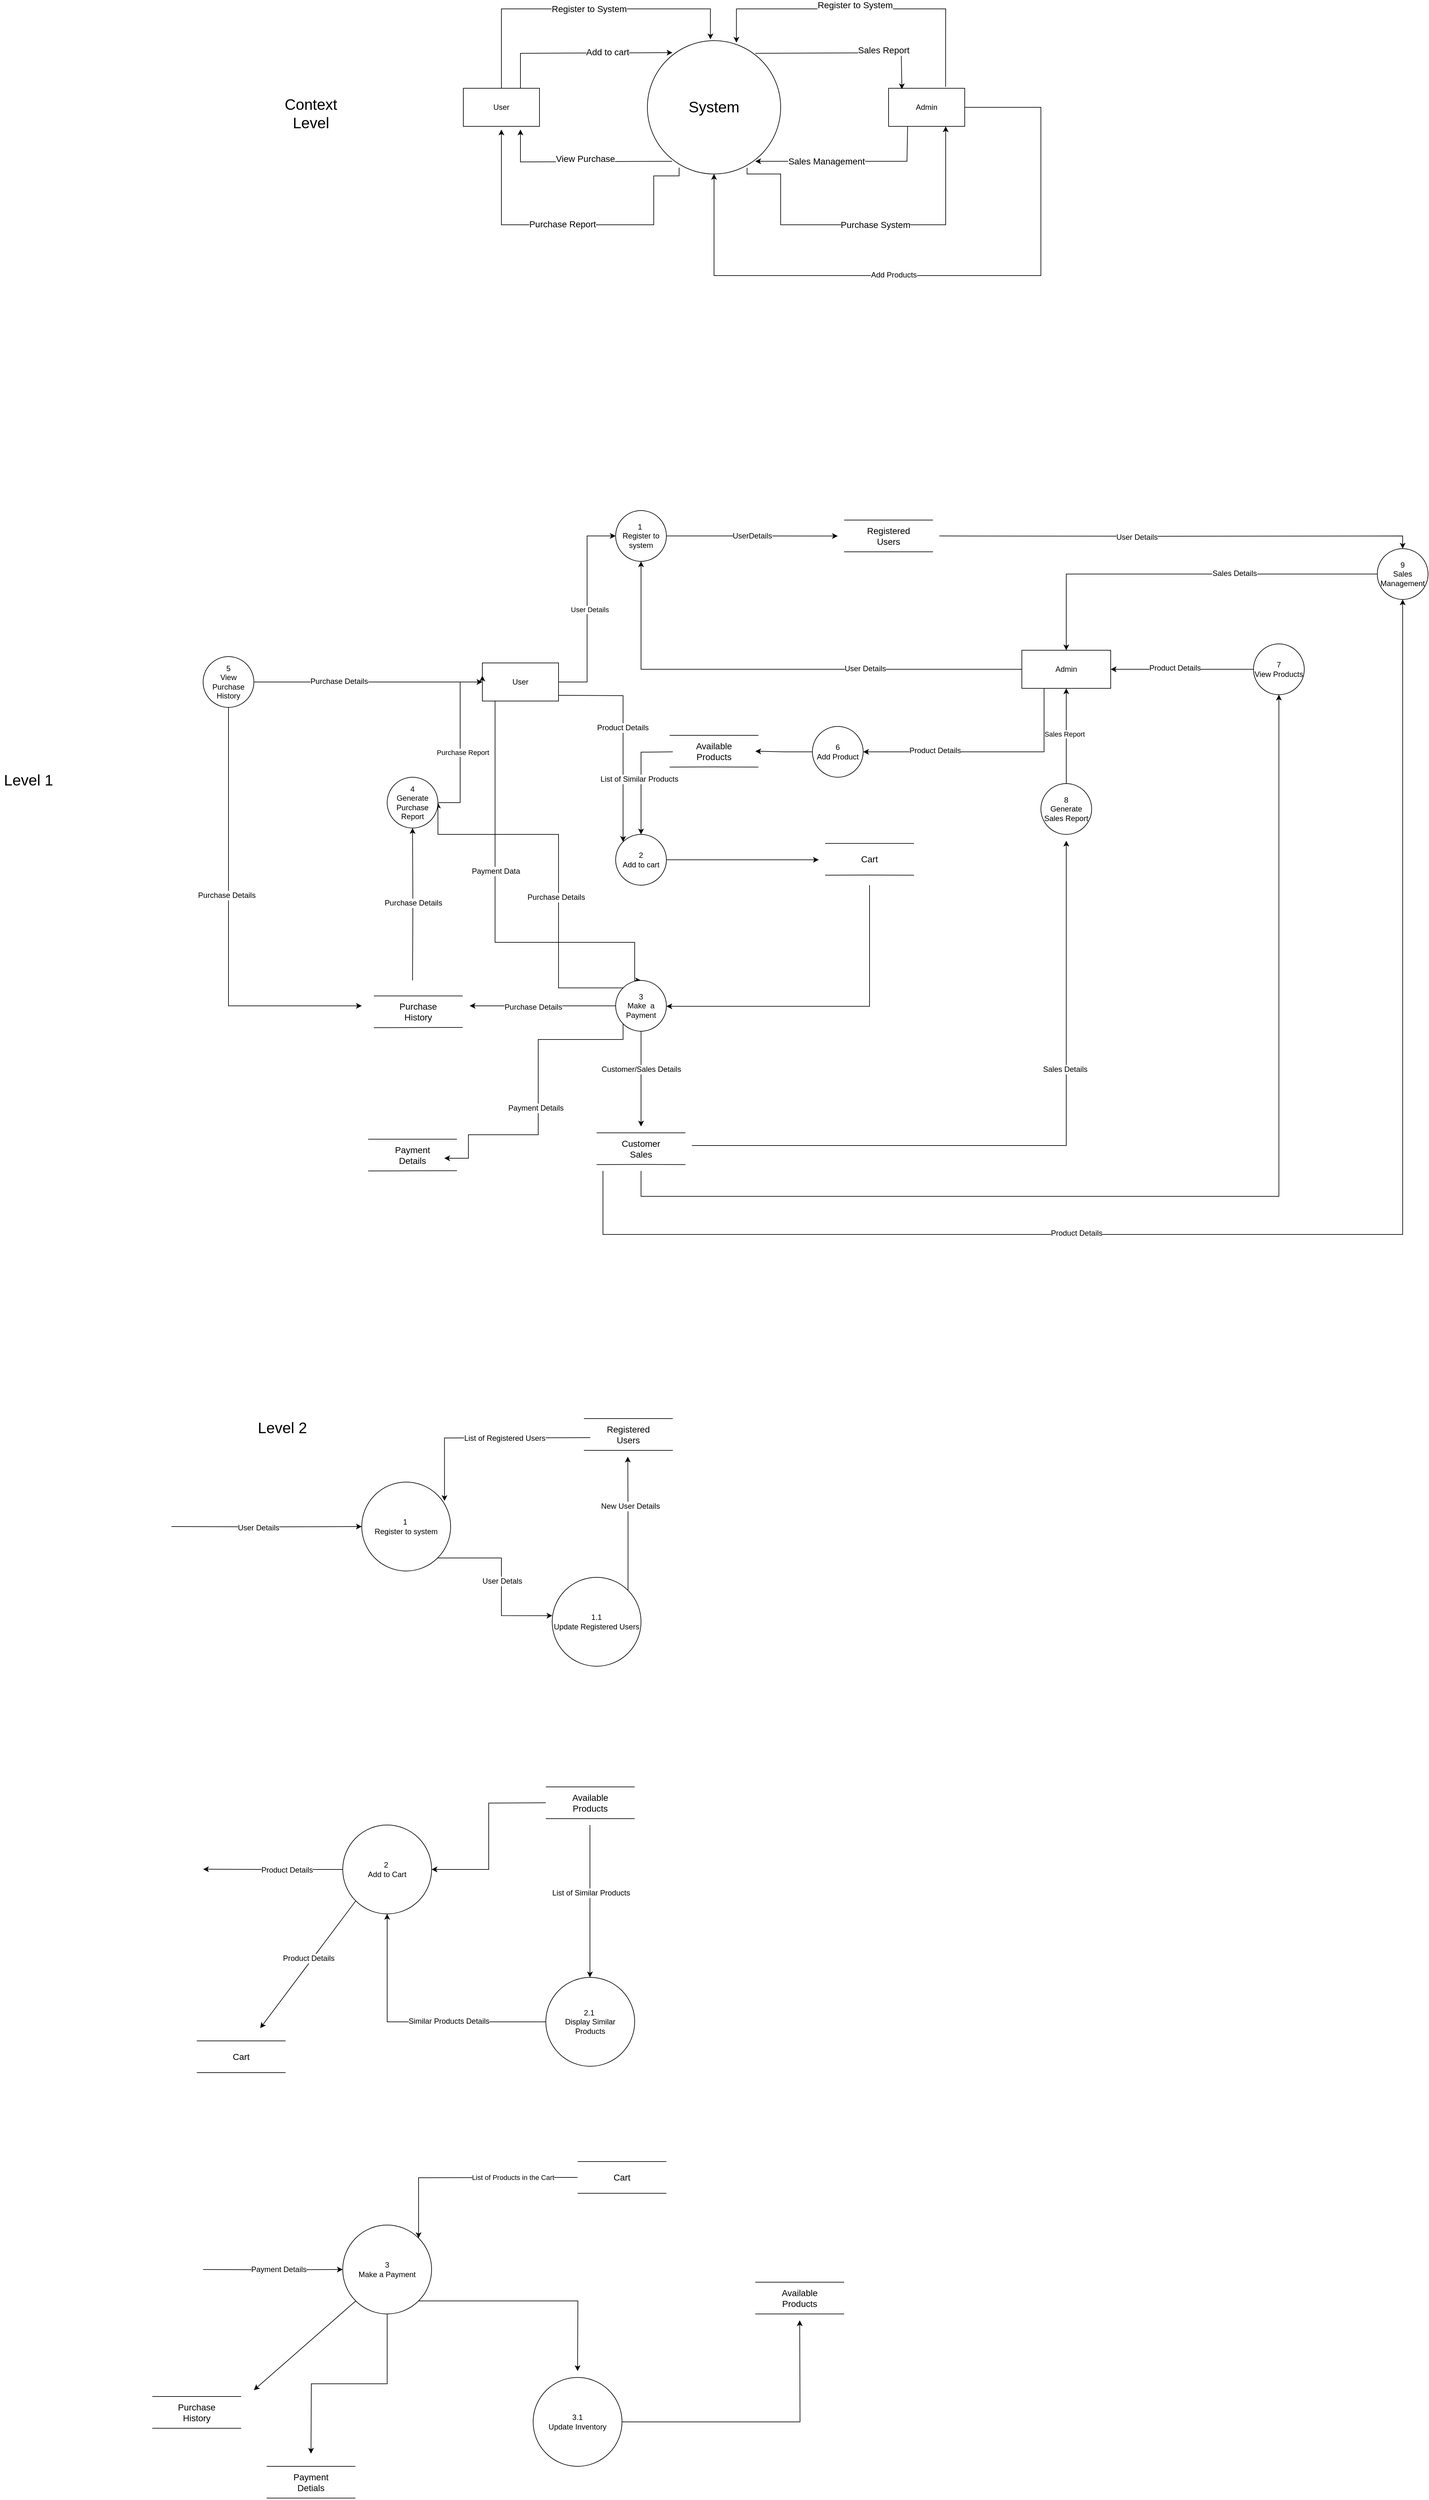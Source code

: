 <mxfile version="25.0.2">
  <diagram name="Page-1" id="Akb31RxIknfgXVOe-8zW">
    <mxGraphModel dx="2294" dy="1109" grid="1" gridSize="10" guides="1" tooltips="1" connect="1" arrows="1" fold="1" page="1" pageScale="1" pageWidth="850" pageHeight="1100" math="0" shadow="0">
      <root>
        <mxCell id="0" />
        <mxCell id="1" parent="0" />
        <mxCell id="qEVDCZwedE65Op3rCh5g-1" value="&lt;font style=&quot;font-size: 24px;&quot;&gt;System&lt;/font&gt;" style="ellipse;whiteSpace=wrap;html=1;aspect=fixed;" parent="1" vertex="1">
          <mxGeometry x="320" y="180" width="210" height="210" as="geometry" />
        </mxCell>
        <mxCell id="qEVDCZwedE65Op3rCh5g-11" style="edgeStyle=orthogonalEdgeStyle;rounded=0;orthogonalLoop=1;jettySize=auto;html=1;entryX=0.473;entryY=-0.01;entryDx=0;entryDy=0;entryPerimeter=0;" parent="1" source="qEVDCZwedE65Op3rCh5g-2" target="qEVDCZwedE65Op3rCh5g-1" edge="1">
          <mxGeometry relative="1" as="geometry">
            <mxPoint x="90" y="10" as="targetPoint" />
            <Array as="points">
              <mxPoint x="90" y="130" />
              <mxPoint x="419" y="130" />
            </Array>
          </mxGeometry>
        </mxCell>
        <mxCell id="qEVDCZwedE65Op3rCh5g-12" value="&lt;font style=&quot;font-size: 14px;&quot;&gt;Register to System&lt;/font&gt;" style="edgeLabel;html=1;align=center;verticalAlign=middle;resizable=0;points=[];" parent="qEVDCZwedE65Op3rCh5g-11" vertex="1" connectable="0">
          <mxGeometry x="0.05" y="-3" relative="1" as="geometry">
            <mxPoint x="-1" y="-3" as="offset" />
          </mxGeometry>
        </mxCell>
        <mxCell id="qEVDCZwedE65Op3rCh5g-2" value="User" style="rounded=0;whiteSpace=wrap;html=1;" parent="1" vertex="1">
          <mxGeometry x="30" y="255" width="120" height="60" as="geometry" />
        </mxCell>
        <mxCell id="JwmPt-cIcV7KMzRIeTKf-91" style="edgeStyle=orthogonalEdgeStyle;rounded=0;orthogonalLoop=1;jettySize=auto;html=1;entryX=0.5;entryY=1;entryDx=0;entryDy=0;" parent="1" source="qEVDCZwedE65Op3rCh5g-3" target="qEVDCZwedE65Op3rCh5g-1" edge="1">
          <mxGeometry relative="1" as="geometry">
            <Array as="points">
              <mxPoint x="940" y="285" />
              <mxPoint x="940" y="550" />
              <mxPoint x="425" y="550" />
            </Array>
          </mxGeometry>
        </mxCell>
        <mxCell id="JwmPt-cIcV7KMzRIeTKf-92" value="&lt;font style=&quot;font-size: 12px;&quot;&gt;Add Products&lt;/font&gt;" style="edgeLabel;html=1;align=center;verticalAlign=middle;resizable=0;points=[];" parent="JwmPt-cIcV7KMzRIeTKf-91" vertex="1" connectable="0">
          <mxGeometry x="0.164" y="1" relative="1" as="geometry">
            <mxPoint y="-2" as="offset" />
          </mxGeometry>
        </mxCell>
        <mxCell id="qEVDCZwedE65Op3rCh5g-3" value="Admin" style="rounded=0;whiteSpace=wrap;html=1;" parent="1" vertex="1">
          <mxGeometry x="700" y="255" width="120" height="60" as="geometry" />
        </mxCell>
        <mxCell id="qEVDCZwedE65Op3rCh5g-14" value="" style="endArrow=classic;html=1;rounded=0;exitX=0.75;exitY=0;exitDx=0;exitDy=0;entryX=0.188;entryY=0.09;entryDx=0;entryDy=0;entryPerimeter=0;" parent="1" source="qEVDCZwedE65Op3rCh5g-2" target="qEVDCZwedE65Op3rCh5g-1" edge="1">
          <mxGeometry width="50" height="50" relative="1" as="geometry">
            <mxPoint x="140" y="220" as="sourcePoint" />
            <mxPoint x="280" y="220" as="targetPoint" />
            <Array as="points">
              <mxPoint x="120" y="200" />
            </Array>
          </mxGeometry>
        </mxCell>
        <mxCell id="qEVDCZwedE65Op3rCh5g-19" value="&lt;font style=&quot;font-size: 14px;&quot;&gt;Add to cart&lt;/font&gt;" style="edgeLabel;html=1;align=center;verticalAlign=middle;resizable=0;points=[];" parent="qEVDCZwedE65Op3rCh5g-14" vertex="1" connectable="0">
          <mxGeometry x="0.304" y="2" relative="1" as="geometry">
            <mxPoint as="offset" />
          </mxGeometry>
        </mxCell>
        <mxCell id="qEVDCZwedE65Op3rCh5g-15" style="edgeStyle=orthogonalEdgeStyle;rounded=0;orthogonalLoop=1;jettySize=auto;html=1;entryX=0.379;entryY=1.013;entryDx=0;entryDy=0;entryPerimeter=0;" parent="1" edge="1">
          <mxGeometry relative="1" as="geometry">
            <mxPoint x="90" y="320" as="targetPoint" />
            <mxPoint x="370" y="380" as="sourcePoint" />
            <Array as="points">
              <mxPoint x="330" y="393" />
              <mxPoint x="330" y="470" />
              <mxPoint x="90" y="470" />
            </Array>
          </mxGeometry>
        </mxCell>
        <mxCell id="qEVDCZwedE65Op3rCh5g-16" value="&lt;font style=&quot;font-size: 14px;&quot;&gt;Purchase Report&lt;/font&gt;&lt;div&gt;&lt;font style=&quot;font-size: 14px;&quot;&gt;&lt;br&gt;&lt;/font&gt;&lt;/div&gt;" style="edgeLabel;html=1;align=center;verticalAlign=middle;resizable=0;points=[];" parent="qEVDCZwedE65Op3rCh5g-15" vertex="1" connectable="0">
          <mxGeometry x="0.05" y="-3" relative="1" as="geometry">
            <mxPoint x="-1" y="10" as="offset" />
          </mxGeometry>
        </mxCell>
        <mxCell id="qEVDCZwedE65Op3rCh5g-17" value="" style="endArrow=classic;html=1;rounded=0;entryX=0.188;entryY=0.09;entryDx=0;entryDy=0;entryPerimeter=0;" parent="1" edge="1">
          <mxGeometry width="50" height="50" relative="1" as="geometry">
            <mxPoint x="359" y="370" as="sourcePoint" />
            <mxPoint x="120" y="320" as="targetPoint" />
            <Array as="points">
              <mxPoint x="120" y="371" />
            </Array>
          </mxGeometry>
        </mxCell>
        <mxCell id="qEVDCZwedE65Op3rCh5g-18" value="&lt;font style=&quot;font-size: 14px;&quot;&gt;View Purchase&lt;/font&gt;" style="edgeLabel;html=1;align=center;verticalAlign=middle;resizable=0;points=[];" parent="qEVDCZwedE65Op3rCh5g-17" vertex="1" connectable="0">
          <mxGeometry x="0.315" y="-4" relative="1" as="geometry">
            <mxPoint x="53" y="-1" as="offset" />
          </mxGeometry>
        </mxCell>
        <mxCell id="qEVDCZwedE65Op3rCh5g-20" style="edgeStyle=orthogonalEdgeStyle;rounded=0;orthogonalLoop=1;jettySize=auto;html=1;entryX=0.668;entryY=0.015;entryDx=0;entryDy=0;entryPerimeter=0;exitX=0.749;exitY=-0.037;exitDx=0;exitDy=0;exitPerimeter=0;" parent="1" source="qEVDCZwedE65Op3rCh5g-3" target="qEVDCZwedE65Op3rCh5g-1" edge="1">
          <mxGeometry relative="1" as="geometry">
            <mxPoint x="460" y="160" as="targetPoint" />
            <mxPoint x="789" y="178" as="sourcePoint" />
            <Array as="points">
              <mxPoint x="790" y="178" />
              <mxPoint x="790" y="130" />
              <mxPoint x="460" y="130" />
            </Array>
          </mxGeometry>
        </mxCell>
        <mxCell id="qEVDCZwedE65Op3rCh5g-21" value="&lt;font style=&quot;font-size: 14px;&quot;&gt;Register to System&lt;/font&gt;" style="edgeLabel;html=1;align=center;verticalAlign=middle;resizable=0;points=[];" parent="qEVDCZwedE65Op3rCh5g-20" vertex="1" connectable="0">
          <mxGeometry x="0.05" y="-3" relative="1" as="geometry">
            <mxPoint x="-1" y="-3" as="offset" />
          </mxGeometry>
        </mxCell>
        <mxCell id="qEVDCZwedE65Op3rCh5g-22" value="" style="endArrow=classic;html=1;rounded=0;exitX=0.175;exitY=0.026;exitDx=0;exitDy=0;exitPerimeter=0;entryX=0.175;entryY=0.026;entryDx=0;entryDy=0;entryPerimeter=0;" parent="1" target="qEVDCZwedE65Op3rCh5g-3" edge="1">
          <mxGeometry width="50" height="50" relative="1" as="geometry">
            <mxPoint x="490" y="200" as="sourcePoint" />
            <mxPoint x="720" y="248" as="targetPoint" />
            <Array as="points">
              <mxPoint x="490" y="200" />
              <mxPoint x="720" y="199" />
            </Array>
          </mxGeometry>
        </mxCell>
        <mxCell id="qEVDCZwedE65Op3rCh5g-23" value="&lt;font style=&quot;font-size: 14px;&quot;&gt;Sales Report&lt;/font&gt;" style="edgeLabel;html=1;align=center;verticalAlign=middle;resizable=0;points=[];" parent="qEVDCZwedE65Op3rCh5g-22" vertex="1" connectable="0">
          <mxGeometry x="0.304" y="2" relative="1" as="geometry">
            <mxPoint x="14" y="-2" as="offset" />
          </mxGeometry>
        </mxCell>
        <mxCell id="qEVDCZwedE65Op3rCh5g-24" style="edgeStyle=orthogonalEdgeStyle;rounded=0;orthogonalLoop=1;jettySize=auto;html=1;entryX=0.75;entryY=1;entryDx=0;entryDy=0;exitX=0.748;exitY=0.953;exitDx=0;exitDy=0;exitPerimeter=0;" parent="1" source="qEVDCZwedE65Op3rCh5g-1" target="qEVDCZwedE65Op3rCh5g-3" edge="1">
          <mxGeometry relative="1" as="geometry">
            <mxPoint x="789.59" y="392.73" as="targetPoint" />
            <mxPoint x="460" y="400" as="sourcePoint" />
            <Array as="points">
              <mxPoint x="477" y="390" />
              <mxPoint x="530" y="390" />
              <mxPoint x="530" y="470" />
              <mxPoint x="790" y="470" />
            </Array>
          </mxGeometry>
        </mxCell>
        <mxCell id="qEVDCZwedE65Op3rCh5g-25" value="&lt;font style=&quot;font-size: 14px;&quot;&gt;Purchase System&lt;/font&gt;" style="edgeLabel;html=1;align=center;verticalAlign=middle;resizable=0;points=[];" parent="qEVDCZwedE65Op3rCh5g-24" vertex="1" connectable="0">
          <mxGeometry x="0.05" y="-3" relative="1" as="geometry">
            <mxPoint x="-1" y="-3" as="offset" />
          </mxGeometry>
        </mxCell>
        <mxCell id="qEVDCZwedE65Op3rCh5g-26" value="" style="endArrow=classic;html=1;rounded=0;entryX=0.188;entryY=0.09;entryDx=0;entryDy=0;entryPerimeter=0;exitX=0.25;exitY=1;exitDx=0;exitDy=0;" parent="1" source="qEVDCZwedE65Op3rCh5g-3" edge="1">
          <mxGeometry width="50" height="50" relative="1" as="geometry">
            <mxPoint x="729" y="370" as="sourcePoint" />
            <mxPoint x="490" y="370" as="targetPoint" />
            <Array as="points">
              <mxPoint x="729" y="370" />
            </Array>
          </mxGeometry>
        </mxCell>
        <mxCell id="qEVDCZwedE65Op3rCh5g-27" value="&lt;font style=&quot;font-size: 14px;&quot;&gt;Sales Management&lt;/font&gt;" style="edgeLabel;html=1;align=center;verticalAlign=middle;resizable=0;points=[];" parent="qEVDCZwedE65Op3rCh5g-26" vertex="1" connectable="0">
          <mxGeometry x="0.315" y="-4" relative="1" as="geometry">
            <mxPoint x="11" y="4" as="offset" />
          </mxGeometry>
        </mxCell>
        <mxCell id="JwmPt-cIcV7KMzRIeTKf-22" style="edgeStyle=orthogonalEdgeStyle;rounded=0;orthogonalLoop=1;jettySize=auto;html=1;entryX=0;entryY=0.5;entryDx=0;entryDy=0;" parent="1" source="JwmPt-cIcV7KMzRIeTKf-20" target="JwmPt-cIcV7KMzRIeTKf-21" edge="1">
          <mxGeometry relative="1" as="geometry" />
        </mxCell>
        <mxCell id="JwmPt-cIcV7KMzRIeTKf-23" value="User Details" style="edgeLabel;html=1;align=center;verticalAlign=middle;resizable=0;points=[];" parent="JwmPt-cIcV7KMzRIeTKf-22" vertex="1" connectable="0">
          <mxGeometry x="-0.004" y="-4" relative="1" as="geometry">
            <mxPoint as="offset" />
          </mxGeometry>
        </mxCell>
        <mxCell id="JwmPt-cIcV7KMzRIeTKf-33" style="edgeStyle=orthogonalEdgeStyle;rounded=0;orthogonalLoop=1;jettySize=auto;html=1;entryX=0;entryY=0;entryDx=0;entryDy=0;" parent="1" target="JwmPt-cIcV7KMzRIeTKf-32" edge="1">
          <mxGeometry relative="1" as="geometry">
            <mxPoint x="180" y="1211" as="sourcePoint" />
            <mxPoint x="270.0" y="1491" as="targetPoint" />
          </mxGeometry>
        </mxCell>
        <mxCell id="JwmPt-cIcV7KMzRIeTKf-34" value="&lt;font style=&quot;font-size: 12px;&quot;&gt;Product Details&lt;/font&gt;" style="edgeLabel;html=1;align=center;verticalAlign=middle;resizable=0;points=[];" parent="JwmPt-cIcV7KMzRIeTKf-33" vertex="1" connectable="0">
          <mxGeometry x="0.209" y="-1" relative="1" as="geometry">
            <mxPoint y="-49" as="offset" />
          </mxGeometry>
        </mxCell>
        <mxCell id="JwmPt-cIcV7KMzRIeTKf-59" style="edgeStyle=orthogonalEdgeStyle;rounded=0;orthogonalLoop=1;jettySize=auto;html=1;entryX=0.5;entryY=0;entryDx=0;entryDy=0;" parent="1" source="JwmPt-cIcV7KMzRIeTKf-20" target="JwmPt-cIcV7KMzRIeTKf-39" edge="1">
          <mxGeometry relative="1" as="geometry">
            <mxPoint x="300" y="1590" as="targetPoint" />
            <Array as="points">
              <mxPoint x="80" y="1600" />
              <mxPoint x="300" y="1600" />
              <mxPoint x="300" y="1660" />
            </Array>
          </mxGeometry>
        </mxCell>
        <mxCell id="JwmPt-cIcV7KMzRIeTKf-60" value="&lt;font style=&quot;font-size: 12px;&quot;&gt;Payment Data&lt;/font&gt;" style="edgeLabel;html=1;align=center;verticalAlign=middle;resizable=0;points=[];" parent="JwmPt-cIcV7KMzRIeTKf-59" vertex="1" connectable="0">
          <mxGeometry x="-0.202" y="1" relative="1" as="geometry">
            <mxPoint as="offset" />
          </mxGeometry>
        </mxCell>
        <mxCell id="JwmPt-cIcV7KMzRIeTKf-20" value="User" style="rounded=0;whiteSpace=wrap;html=1;" parent="1" vertex="1">
          <mxGeometry x="60" y="1160" width="120" height="60" as="geometry" />
        </mxCell>
        <mxCell id="JwmPt-cIcV7KMzRIeTKf-24" style="edgeStyle=orthogonalEdgeStyle;rounded=0;orthogonalLoop=1;jettySize=auto;html=1;exitX=1;exitY=0.5;exitDx=0;exitDy=0;" parent="1" source="JwmPt-cIcV7KMzRIeTKf-21" edge="1">
          <mxGeometry relative="1" as="geometry">
            <mxPoint x="620" y="960.143" as="targetPoint" />
          </mxGeometry>
        </mxCell>
        <mxCell id="JwmPt-cIcV7KMzRIeTKf-82" value="&lt;font style=&quot;font-size: 12px;&quot;&gt;UserDetails&lt;/font&gt;" style="edgeLabel;html=1;align=center;verticalAlign=middle;resizable=0;points=[];" parent="JwmPt-cIcV7KMzRIeTKf-24" vertex="1" connectable="0">
          <mxGeometry x="0.003" y="-1" relative="1" as="geometry">
            <mxPoint y="-2" as="offset" />
          </mxGeometry>
        </mxCell>
        <mxCell id="JwmPt-cIcV7KMzRIeTKf-21" value="1&amp;nbsp;&lt;div&gt;Register to system&lt;/div&gt;" style="ellipse;whiteSpace=wrap;html=1;aspect=fixed;" parent="1" vertex="1">
          <mxGeometry x="270" y="920" width="80" height="80" as="geometry" />
        </mxCell>
        <mxCell id="JwmPt-cIcV7KMzRIeTKf-28" value="" style="group" parent="1" vertex="1" connectable="0">
          <mxGeometry x="630" y="935" width="140" height="50" as="geometry" />
        </mxCell>
        <mxCell id="JwmPt-cIcV7KMzRIeTKf-25" value="" style="endArrow=none;html=1;rounded=0;" parent="JwmPt-cIcV7KMzRIeTKf-28" edge="1">
          <mxGeometry width="50" height="50" relative="1" as="geometry">
            <mxPoint as="sourcePoint" />
            <mxPoint x="140" as="targetPoint" />
          </mxGeometry>
        </mxCell>
        <mxCell id="JwmPt-cIcV7KMzRIeTKf-26" value="" style="endArrow=none;html=1;rounded=0;" parent="JwmPt-cIcV7KMzRIeTKf-28" edge="1">
          <mxGeometry width="50" height="50" relative="1" as="geometry">
            <mxPoint y="50" as="sourcePoint" />
            <mxPoint x="140" y="50" as="targetPoint" />
          </mxGeometry>
        </mxCell>
        <mxCell id="JwmPt-cIcV7KMzRIeTKf-27" value="&lt;font style=&quot;font-size: 14px;&quot;&gt;Registered Users&lt;/font&gt;" style="text;html=1;align=center;verticalAlign=middle;whiteSpace=wrap;rounded=0;" parent="JwmPt-cIcV7KMzRIeTKf-28" vertex="1">
          <mxGeometry x="40" y="10" width="60" height="30" as="geometry" />
        </mxCell>
        <mxCell id="JwmPt-cIcV7KMzRIeTKf-30" style="edgeStyle=orthogonalEdgeStyle;rounded=0;orthogonalLoop=1;jettySize=auto;html=1;entryX=0.5;entryY=1;entryDx=0;entryDy=0;" parent="1" source="JwmPt-cIcV7KMzRIeTKf-29" target="JwmPt-cIcV7KMzRIeTKf-21" edge="1">
          <mxGeometry relative="1" as="geometry" />
        </mxCell>
        <mxCell id="JwmPt-cIcV7KMzRIeTKf-31" value="&lt;font style=&quot;font-size: 12px;&quot;&gt;User Details&lt;/font&gt;" style="edgeLabel;html=1;align=center;verticalAlign=middle;resizable=0;points=[];" parent="JwmPt-cIcV7KMzRIeTKf-30" vertex="1" connectable="0">
          <mxGeometry x="-0.359" y="2" relative="1" as="geometry">
            <mxPoint y="-3" as="offset" />
          </mxGeometry>
        </mxCell>
        <mxCell id="JwmPt-cIcV7KMzRIeTKf-68" style="edgeStyle=orthogonalEdgeStyle;rounded=0;orthogonalLoop=1;jettySize=auto;html=1;exitX=0.5;exitY=0;exitDx=0;exitDy=0;" parent="1" source="JwmPt-cIcV7KMzRIeTKf-66" target="JwmPt-cIcV7KMzRIeTKf-29" edge="1">
          <mxGeometry relative="1" as="geometry" />
        </mxCell>
        <mxCell id="JwmPt-cIcV7KMzRIeTKf-72" value="Sales Report" style="edgeLabel;html=1;align=center;verticalAlign=middle;resizable=0;points=[];" parent="JwmPt-cIcV7KMzRIeTKf-68" vertex="1" connectable="0">
          <mxGeometry x="-0.01" y="4" relative="1" as="geometry">
            <mxPoint x="1" y="-4" as="offset" />
          </mxGeometry>
        </mxCell>
        <mxCell id="JwmPt-cIcV7KMzRIeTKf-94" style="edgeStyle=orthogonalEdgeStyle;rounded=0;orthogonalLoop=1;jettySize=auto;html=1;exitX=0.25;exitY=1;exitDx=0;exitDy=0;entryX=1;entryY=0.5;entryDx=0;entryDy=0;" parent="1" source="JwmPt-cIcV7KMzRIeTKf-29" target="JwmPt-cIcV7KMzRIeTKf-93" edge="1">
          <mxGeometry relative="1" as="geometry" />
        </mxCell>
        <mxCell id="JwmPt-cIcV7KMzRIeTKf-95" value="&lt;font style=&quot;font-size: 12px;&quot;&gt;Product Details&lt;/font&gt;" style="edgeLabel;html=1;align=center;verticalAlign=middle;resizable=0;points=[];" parent="JwmPt-cIcV7KMzRIeTKf-94" vertex="1" connectable="0">
          <mxGeometry x="0.421" y="-2" relative="1" as="geometry">
            <mxPoint x="1" as="offset" />
          </mxGeometry>
        </mxCell>
        <mxCell id="JwmPt-cIcV7KMzRIeTKf-29" value="Admin" style="rounded=0;whiteSpace=wrap;html=1;" parent="1" vertex="1">
          <mxGeometry x="910" y="1140" width="140" height="60" as="geometry" />
        </mxCell>
        <mxCell id="JwmPt-cIcV7KMzRIeTKf-38" style="edgeStyle=orthogonalEdgeStyle;rounded=0;orthogonalLoop=1;jettySize=auto;html=1;" parent="1" source="JwmPt-cIcV7KMzRIeTKf-32" edge="1">
          <mxGeometry relative="1" as="geometry">
            <mxPoint x="590.0" y="1470" as="targetPoint" />
          </mxGeometry>
        </mxCell>
        <mxCell id="JwmPt-cIcV7KMzRIeTKf-32" value="2&lt;br&gt;&lt;div&gt;Add to cart&lt;/div&gt;" style="ellipse;whiteSpace=wrap;html=1;aspect=fixed;" parent="1" vertex="1">
          <mxGeometry x="270" y="1430" width="80" height="80" as="geometry" />
        </mxCell>
        <mxCell id="JwmPt-cIcV7KMzRIeTKf-35" value="" style="endArrow=none;html=1;rounded=0;" parent="1" edge="1">
          <mxGeometry width="50" height="50" relative="1" as="geometry">
            <mxPoint x="600" y="1444.23" as="sourcePoint" />
            <mxPoint x="740" y="1444.23" as="targetPoint" />
          </mxGeometry>
        </mxCell>
        <mxCell id="JwmPt-cIcV7KMzRIeTKf-36" value="" style="endArrow=none;html=1;rounded=0;" parent="1" edge="1">
          <mxGeometry width="50" height="50" relative="1" as="geometry">
            <mxPoint x="600" y="1494.23" as="sourcePoint" />
            <mxPoint x="740" y="1494.23" as="targetPoint" />
            <Array as="points">
              <mxPoint x="670" y="1494" />
            </Array>
          </mxGeometry>
        </mxCell>
        <mxCell id="JwmPt-cIcV7KMzRIeTKf-37" value="&lt;font style=&quot;font-size: 14px;&quot;&gt;Cart&lt;/font&gt;" style="text;html=1;align=center;verticalAlign=middle;whiteSpace=wrap;rounded=0;" parent="1" vertex="1">
          <mxGeometry x="640" y="1454.23" width="60" height="30" as="geometry" />
        </mxCell>
        <mxCell id="JwmPt-cIcV7KMzRIeTKf-40" style="edgeStyle=orthogonalEdgeStyle;rounded=0;orthogonalLoop=1;jettySize=auto;html=1;entryX=1.025;entryY=0.384;entryDx=0;entryDy=0;entryPerimeter=0;" parent="1" edge="1">
          <mxGeometry relative="1" as="geometry">
            <mxPoint x="350" y="1700.72" as="targetPoint" />
            <mxPoint x="670" y="1510" as="sourcePoint" />
            <Array as="points">
              <mxPoint x="670" y="1701" />
            </Array>
          </mxGeometry>
        </mxCell>
        <mxCell id="JwmPt-cIcV7KMzRIeTKf-53" style="edgeStyle=orthogonalEdgeStyle;rounded=0;orthogonalLoop=1;jettySize=auto;html=1;" parent="1" source="JwmPt-cIcV7KMzRIeTKf-39" edge="1">
          <mxGeometry relative="1" as="geometry">
            <mxPoint x="40" y="1700" as="targetPoint" />
          </mxGeometry>
        </mxCell>
        <mxCell id="hVze2T5vo5RTJaVRguCJ-6" value="&lt;font style=&quot;font-size: 12px;&quot;&gt;Purchase Details&lt;/font&gt;" style="edgeLabel;html=1;align=center;verticalAlign=middle;resizable=0;points=[];" parent="JwmPt-cIcV7KMzRIeTKf-53" vertex="1" connectable="0">
          <mxGeometry x="0.131" y="1" relative="1" as="geometry">
            <mxPoint as="offset" />
          </mxGeometry>
        </mxCell>
        <mxCell id="JwmPt-cIcV7KMzRIeTKf-65" style="edgeStyle=orthogonalEdgeStyle;rounded=0;orthogonalLoop=1;jettySize=auto;html=1;" parent="1" source="JwmPt-cIcV7KMzRIeTKf-39" edge="1">
          <mxGeometry relative="1" as="geometry">
            <mxPoint x="310" y="1890" as="targetPoint" />
          </mxGeometry>
        </mxCell>
        <mxCell id="JwmPt-cIcV7KMzRIeTKf-67" value="&lt;font style=&quot;font-size: 12px;&quot;&gt;Customer/Sales Details&lt;/font&gt;" style="edgeLabel;html=1;align=center;verticalAlign=middle;resizable=0;points=[];" parent="JwmPt-cIcV7KMzRIeTKf-65" vertex="1" connectable="0">
          <mxGeometry x="-0.206" relative="1" as="geometry">
            <mxPoint as="offset" />
          </mxGeometry>
        </mxCell>
        <mxCell id="hVze2T5vo5RTJaVRguCJ-18" style="edgeStyle=orthogonalEdgeStyle;rounded=0;orthogonalLoop=1;jettySize=auto;html=1;exitX=0;exitY=1;exitDx=0;exitDy=0;" parent="1" source="JwmPt-cIcV7KMzRIeTKf-39" edge="1">
          <mxGeometry relative="1" as="geometry">
            <mxPoint x="339.996" y="1753.284" as="sourcePoint" />
            <mxPoint y="1940" as="targetPoint" />
            <Array as="points">
              <mxPoint x="282" y="1753" />
              <mxPoint x="148" y="1753" />
              <mxPoint x="148" y="1903" />
              <mxPoint x="38" y="1903" />
            </Array>
          </mxGeometry>
        </mxCell>
        <mxCell id="hVze2T5vo5RTJaVRguCJ-19" value="&lt;font style=&quot;font-size: 12px;&quot;&gt;Payment Details&lt;/font&gt;" style="edgeLabel;html=1;align=center;verticalAlign=middle;resizable=0;points=[];" parent="hVze2T5vo5RTJaVRguCJ-18" vertex="1" connectable="0">
          <mxGeometry x="0.075" y="-4" relative="1" as="geometry">
            <mxPoint y="1" as="offset" />
          </mxGeometry>
        </mxCell>
        <mxCell id="hVze2T5vo5RTJaVRguCJ-20" style="edgeStyle=orthogonalEdgeStyle;rounded=0;orthogonalLoop=1;jettySize=auto;html=1;exitX=0;exitY=0;exitDx=0;exitDy=0;entryX=1;entryY=0.5;entryDx=0;entryDy=0;" parent="1" source="JwmPt-cIcV7KMzRIeTKf-39" target="JwmPt-cIcV7KMzRIeTKf-54" edge="1">
          <mxGeometry relative="1" as="geometry">
            <Array as="points">
              <mxPoint x="180" y="1672" />
              <mxPoint x="180" y="1430" />
              <mxPoint x="-10" y="1430" />
            </Array>
          </mxGeometry>
        </mxCell>
        <mxCell id="hVze2T5vo5RTJaVRguCJ-21" value="&lt;font style=&quot;font-size: 12px;&quot;&gt;Purchase Details&lt;/font&gt;" style="edgeLabel;html=1;align=center;verticalAlign=middle;resizable=0;points=[];" parent="hVze2T5vo5RTJaVRguCJ-20" vertex="1" connectable="0">
          <mxGeometry x="-0.161" y="4" relative="1" as="geometry">
            <mxPoint as="offset" />
          </mxGeometry>
        </mxCell>
        <mxCell id="JwmPt-cIcV7KMzRIeTKf-39" value="3&lt;div&gt;Make&amp;nbsp; a Payment&lt;/div&gt;" style="ellipse;whiteSpace=wrap;html=1;aspect=fixed;" parent="1" vertex="1">
          <mxGeometry x="270" y="1660" width="80" height="80" as="geometry" />
        </mxCell>
        <mxCell id="JwmPt-cIcV7KMzRIeTKf-55" style="edgeStyle=orthogonalEdgeStyle;rounded=0;orthogonalLoop=1;jettySize=auto;html=1;entryX=0.5;entryY=1;entryDx=0;entryDy=0;" parent="1" target="JwmPt-cIcV7KMzRIeTKf-54" edge="1">
          <mxGeometry relative="1" as="geometry">
            <mxPoint x="-50" y="1660" as="sourcePoint" />
          </mxGeometry>
        </mxCell>
        <mxCell id="JwmPt-cIcV7KMzRIeTKf-56" value="&lt;font style=&quot;font-size: 12px;&quot;&gt;Purchase Details&lt;/font&gt;" style="edgeLabel;html=1;align=center;verticalAlign=middle;resizable=0;points=[];" parent="JwmPt-cIcV7KMzRIeTKf-55" vertex="1" connectable="0">
          <mxGeometry x="0.013" y="-1" relative="1" as="geometry">
            <mxPoint y="-1" as="offset" />
          </mxGeometry>
        </mxCell>
        <mxCell id="JwmPt-cIcV7KMzRIeTKf-57" style="edgeStyle=orthogonalEdgeStyle;rounded=0;orthogonalLoop=1;jettySize=auto;html=1;entryX=0;entryY=0.5;entryDx=0;entryDy=0;" parent="1" source="JwmPt-cIcV7KMzRIeTKf-54" target="JwmPt-cIcV7KMzRIeTKf-20" edge="1">
          <mxGeometry relative="1" as="geometry" />
        </mxCell>
        <mxCell id="JwmPt-cIcV7KMzRIeTKf-58" value="Purchase Report" style="edgeLabel;html=1;align=center;verticalAlign=middle;resizable=0;points=[];" parent="JwmPt-cIcV7KMzRIeTKf-57" vertex="1" connectable="0">
          <mxGeometry x="-0.125" y="-4" relative="1" as="geometry">
            <mxPoint as="offset" />
          </mxGeometry>
        </mxCell>
        <mxCell id="JwmPt-cIcV7KMzRIeTKf-54" value="4&lt;div&gt;Generate Purchase Report&lt;/div&gt;" style="ellipse;whiteSpace=wrap;html=1;aspect=fixed;" parent="1" vertex="1">
          <mxGeometry x="-90" y="1340" width="80" height="80" as="geometry" />
        </mxCell>
        <mxCell id="JwmPt-cIcV7KMzRIeTKf-61" value="" style="endArrow=none;html=1;rounded=0;" parent="1" edge="1">
          <mxGeometry width="50" height="50" relative="1" as="geometry">
            <mxPoint x="240" y="1900" as="sourcePoint" />
            <mxPoint x="380" y="1900" as="targetPoint" />
          </mxGeometry>
        </mxCell>
        <mxCell id="JwmPt-cIcV7KMzRIeTKf-62" value="" style="endArrow=none;html=1;rounded=0;" parent="1" edge="1">
          <mxGeometry width="50" height="50" relative="1" as="geometry">
            <mxPoint x="240" y="1950" as="sourcePoint" />
            <mxPoint x="380" y="1950" as="targetPoint" />
            <Array as="points">
              <mxPoint x="310" y="1949.77" />
            </Array>
          </mxGeometry>
        </mxCell>
        <mxCell id="JwmPt-cIcV7KMzRIeTKf-86" style="edgeStyle=orthogonalEdgeStyle;rounded=0;orthogonalLoop=1;jettySize=auto;html=1;entryX=0.5;entryY=1;entryDx=0;entryDy=0;" parent="1" target="JwmPt-cIcV7KMzRIeTKf-84" edge="1">
          <mxGeometry relative="1" as="geometry">
            <mxPoint x="1201.185" y="1620" as="targetPoint" />
            <mxPoint x="250" y="1960" as="sourcePoint" />
            <Array as="points">
              <mxPoint x="250" y="1970" />
              <mxPoint x="250" y="2060" />
              <mxPoint x="1510" y="2060" />
            </Array>
          </mxGeometry>
        </mxCell>
        <mxCell id="JwmPt-cIcV7KMzRIeTKf-89" value="&lt;font style=&quot;font-size: 12px;&quot;&gt;Product Details&lt;/font&gt;" style="edgeLabel;html=1;align=center;verticalAlign=middle;resizable=0;points=[];" parent="JwmPt-cIcV7KMzRIeTKf-86" vertex="1" connectable="0">
          <mxGeometry x="-0.283" y="4" relative="1" as="geometry">
            <mxPoint y="2" as="offset" />
          </mxGeometry>
        </mxCell>
        <mxCell id="hVze2T5vo5RTJaVRguCJ-5" style="edgeStyle=orthogonalEdgeStyle;rounded=0;orthogonalLoop=1;jettySize=auto;html=1;entryX=0.5;entryY=1;entryDx=0;entryDy=0;" parent="1" target="hVze2T5vo5RTJaVRguCJ-2" edge="1">
          <mxGeometry relative="1" as="geometry">
            <mxPoint x="310" y="1960" as="sourcePoint" />
            <mxPoint x="1315" y="1230" as="targetPoint" />
            <Array as="points">
              <mxPoint x="310" y="2000" />
              <mxPoint x="1315" y="2000" />
            </Array>
          </mxGeometry>
        </mxCell>
        <mxCell id="JwmPt-cIcV7KMzRIeTKf-63" value="&lt;span style=&quot;font-size: 14px;&quot;&gt;Customer Sales&lt;/span&gt;" style="text;html=1;align=center;verticalAlign=middle;whiteSpace=wrap;rounded=0;" parent="1" vertex="1">
          <mxGeometry x="280" y="1910" width="60" height="30" as="geometry" />
        </mxCell>
        <mxCell id="JwmPt-cIcV7KMzRIeTKf-69" style="edgeStyle=orthogonalEdgeStyle;rounded=0;orthogonalLoop=1;jettySize=auto;html=1;" parent="1" edge="1">
          <mxGeometry relative="1" as="geometry">
            <mxPoint x="980" y="1440" as="targetPoint" />
            <mxPoint x="390" y="1920" as="sourcePoint" />
            <Array as="points">
              <mxPoint x="980" y="1920" />
            </Array>
          </mxGeometry>
        </mxCell>
        <mxCell id="JwmPt-cIcV7KMzRIeTKf-70" value="&lt;font style=&quot;font-size: 12px;&quot;&gt;Sales Details&lt;/font&gt;" style="edgeLabel;html=1;align=center;verticalAlign=middle;resizable=0;points=[];" parent="JwmPt-cIcV7KMzRIeTKf-69" vertex="1" connectable="0">
          <mxGeometry x="0.328" y="2" relative="1" as="geometry">
            <mxPoint as="offset" />
          </mxGeometry>
        </mxCell>
        <mxCell id="JwmPt-cIcV7KMzRIeTKf-66" value="8&lt;div&gt;Generate Sales Report&lt;/div&gt;" style="ellipse;whiteSpace=wrap;html=1;aspect=fixed;" parent="1" vertex="1">
          <mxGeometry x="940" y="1350" width="80" height="80" as="geometry" />
        </mxCell>
        <mxCell id="JwmPt-cIcV7KMzRIeTKf-74" style="edgeStyle=orthogonalEdgeStyle;rounded=0;orthogonalLoop=1;jettySize=auto;html=1;exitX=1;exitY=0.5;exitDx=0;exitDy=0;" parent="1" source="JwmPt-cIcV7KMzRIeTKf-73" edge="1">
          <mxGeometry relative="1" as="geometry">
            <mxPoint x="60" y="1180" as="targetPoint" />
            <Array as="points">
              <mxPoint x="60" y="1190" />
            </Array>
          </mxGeometry>
        </mxCell>
        <mxCell id="JwmPt-cIcV7KMzRIeTKf-78" value="&lt;font style=&quot;font-size: 12px;&quot;&gt;Purchase Details&lt;/font&gt;" style="edgeLabel;html=1;align=center;verticalAlign=middle;resizable=0;points=[];" parent="JwmPt-cIcV7KMzRIeTKf-74" vertex="1" connectable="0">
          <mxGeometry x="-0.275" y="1" relative="1" as="geometry">
            <mxPoint as="offset" />
          </mxGeometry>
        </mxCell>
        <mxCell id="JwmPt-cIcV7KMzRIeTKf-75" style="edgeStyle=orthogonalEdgeStyle;rounded=0;orthogonalLoop=1;jettySize=auto;html=1;" parent="1" source="JwmPt-cIcV7KMzRIeTKf-73" edge="1">
          <mxGeometry relative="1" as="geometry">
            <mxPoint x="-130" y="1700" as="targetPoint" />
            <Array as="points">
              <mxPoint x="-340" y="1700" />
            </Array>
          </mxGeometry>
        </mxCell>
        <mxCell id="JwmPt-cIcV7KMzRIeTKf-76" value="&lt;font style=&quot;font-size: 12px;&quot;&gt;Purchase Details&lt;/font&gt;" style="edgeLabel;html=1;align=center;verticalAlign=middle;resizable=0;points=[];" parent="JwmPt-cIcV7KMzRIeTKf-75" vertex="1" connectable="0">
          <mxGeometry x="-0.126" y="-3" relative="1" as="geometry">
            <mxPoint y="-1" as="offset" />
          </mxGeometry>
        </mxCell>
        <mxCell id="JwmPt-cIcV7KMzRIeTKf-73" value="5&lt;div&gt;View Purchase History&lt;/div&gt;" style="ellipse;whiteSpace=wrap;html=1;aspect=fixed;" parent="1" vertex="1">
          <mxGeometry x="-380" y="1150" width="80" height="80" as="geometry" />
        </mxCell>
        <mxCell id="JwmPt-cIcV7KMzRIeTKf-87" style="edgeStyle=orthogonalEdgeStyle;rounded=0;orthogonalLoop=1;jettySize=auto;html=1;entryX=0.5;entryY=0;entryDx=0;entryDy=0;" parent="1" source="JwmPt-cIcV7KMzRIeTKf-84" target="JwmPt-cIcV7KMzRIeTKf-29" edge="1">
          <mxGeometry relative="1" as="geometry" />
        </mxCell>
        <mxCell id="JwmPt-cIcV7KMzRIeTKf-88" value="&lt;font style=&quot;font-size: 12px;&quot;&gt;Sales Details&lt;/font&gt;" style="edgeLabel;html=1;align=center;verticalAlign=middle;resizable=0;points=[];" parent="JwmPt-cIcV7KMzRIeTKf-87" vertex="1" connectable="0">
          <mxGeometry x="-0.259" y="-1" relative="1" as="geometry">
            <mxPoint x="1" as="offset" />
          </mxGeometry>
        </mxCell>
        <mxCell id="JwmPt-cIcV7KMzRIeTKf-84" value="9&lt;div&gt;Sales Management&lt;/div&gt;" style="ellipse;whiteSpace=wrap;html=1;aspect=fixed;" parent="1" vertex="1">
          <mxGeometry x="1470" y="980" width="80" height="80" as="geometry" />
        </mxCell>
        <mxCell id="JwmPt-cIcV7KMzRIeTKf-85" style="edgeStyle=orthogonalEdgeStyle;rounded=0;orthogonalLoop=1;jettySize=auto;html=1;entryX=0.5;entryY=0;entryDx=0;entryDy=0;" parent="1" target="JwmPt-cIcV7KMzRIeTKf-84" edge="1">
          <mxGeometry relative="1" as="geometry">
            <mxPoint x="780" y="960" as="sourcePoint" />
          </mxGeometry>
        </mxCell>
        <mxCell id="JwmPt-cIcV7KMzRIeTKf-90" value="&lt;font style=&quot;font-size: 12px;&quot;&gt;User Details&lt;/font&gt;" style="edgeLabel;html=1;align=center;verticalAlign=middle;resizable=0;points=[];" parent="JwmPt-cIcV7KMzRIeTKf-85" vertex="1" connectable="0">
          <mxGeometry x="-0.171" y="-1" relative="1" as="geometry">
            <mxPoint as="offset" />
          </mxGeometry>
        </mxCell>
        <mxCell id="JwmPt-cIcV7KMzRIeTKf-100" style="edgeStyle=orthogonalEdgeStyle;rounded=0;orthogonalLoop=1;jettySize=auto;html=1;exitX=0;exitY=0.5;exitDx=0;exitDy=0;" parent="1" source="JwmPt-cIcV7KMzRIeTKf-93" edge="1">
          <mxGeometry relative="1" as="geometry">
            <mxPoint x="490" y="1299" as="targetPoint" />
          </mxGeometry>
        </mxCell>
        <mxCell id="JwmPt-cIcV7KMzRIeTKf-93" value="6&lt;br&gt;&lt;div&gt;Add Product&lt;/div&gt;" style="ellipse;whiteSpace=wrap;html=1;aspect=fixed;" parent="1" vertex="1">
          <mxGeometry x="580" y="1260" width="80" height="80" as="geometry" />
        </mxCell>
        <mxCell id="JwmPt-cIcV7KMzRIeTKf-97" value="" style="endArrow=none;html=1;rounded=0;" parent="1" edge="1">
          <mxGeometry width="50" height="50" relative="1" as="geometry">
            <mxPoint x="355" y="1274" as="sourcePoint" />
            <mxPoint x="495" y="1274" as="targetPoint" />
          </mxGeometry>
        </mxCell>
        <mxCell id="JwmPt-cIcV7KMzRIeTKf-98" value="" style="endArrow=none;html=1;rounded=0;" parent="1" edge="1">
          <mxGeometry width="50" height="50" relative="1" as="geometry">
            <mxPoint x="355" y="1324" as="sourcePoint" />
            <mxPoint x="495" y="1324" as="targetPoint" />
            <Array as="points">
              <mxPoint x="425" y="1323.77" />
            </Array>
          </mxGeometry>
        </mxCell>
        <mxCell id="JwmPt-cIcV7KMzRIeTKf-101" style="edgeStyle=orthogonalEdgeStyle;rounded=0;orthogonalLoop=1;jettySize=auto;html=1;entryX=0.5;entryY=0;entryDx=0;entryDy=0;" parent="1" target="JwmPt-cIcV7KMzRIeTKf-32" edge="1">
          <mxGeometry relative="1" as="geometry">
            <mxPoint x="360" y="1300" as="sourcePoint" />
          </mxGeometry>
        </mxCell>
        <mxCell id="LrRgrGLLB0jfv0ncZLOa-1" value="&lt;font style=&quot;font-size: 12px;&quot;&gt;List of Similar Products&lt;/font&gt;" style="edgeLabel;html=1;align=center;verticalAlign=middle;resizable=0;points=[];" parent="JwmPt-cIcV7KMzRIeTKf-101" vertex="1" connectable="0">
          <mxGeometry x="0.033" y="-3" relative="1" as="geometry">
            <mxPoint as="offset" />
          </mxGeometry>
        </mxCell>
        <mxCell id="JwmPt-cIcV7KMzRIeTKf-99" value="&lt;span style=&quot;font-size: 14px;&quot;&gt;Available Products&lt;/span&gt;" style="text;html=1;align=center;verticalAlign=middle;whiteSpace=wrap;rounded=0;" parent="1" vertex="1">
          <mxGeometry x="395" y="1284" width="60" height="30" as="geometry" />
        </mxCell>
        <mxCell id="hVze2T5vo5RTJaVRguCJ-3" style="edgeStyle=orthogonalEdgeStyle;rounded=0;orthogonalLoop=1;jettySize=auto;html=1;" parent="1" source="hVze2T5vo5RTJaVRguCJ-2" target="JwmPt-cIcV7KMzRIeTKf-29" edge="1">
          <mxGeometry relative="1" as="geometry" />
        </mxCell>
        <mxCell id="hVze2T5vo5RTJaVRguCJ-4" value="&lt;font style=&quot;font-size: 12px;&quot;&gt;Product Details&lt;/font&gt;" style="edgeLabel;html=1;align=center;verticalAlign=middle;resizable=0;points=[];" parent="hVze2T5vo5RTJaVRguCJ-3" vertex="1" connectable="0">
          <mxGeometry x="0.108" y="2" relative="1" as="geometry">
            <mxPoint y="-4" as="offset" />
          </mxGeometry>
        </mxCell>
        <mxCell id="hVze2T5vo5RTJaVRguCJ-2" value="7&lt;div&gt;View Products&lt;/div&gt;" style="ellipse;whiteSpace=wrap;html=1;aspect=fixed;" parent="1" vertex="1">
          <mxGeometry x="1275" y="1130" width="80" height="80" as="geometry" />
        </mxCell>
        <mxCell id="hVze2T5vo5RTJaVRguCJ-13" value="" style="group" parent="1" vertex="1" connectable="0">
          <mxGeometry x="-120" y="1910" width="140" height="50" as="geometry" />
        </mxCell>
        <mxCell id="JwmPt-cIcV7KMzRIeTKf-50" value="" style="endArrow=none;html=1;rounded=0;" parent="hVze2T5vo5RTJaVRguCJ-13" edge="1">
          <mxGeometry width="50" height="50" relative="1" as="geometry">
            <mxPoint as="sourcePoint" />
            <mxPoint x="140" as="targetPoint" />
          </mxGeometry>
        </mxCell>
        <mxCell id="JwmPt-cIcV7KMzRIeTKf-51" value="" style="endArrow=none;html=1;rounded=0;" parent="hVze2T5vo5RTJaVRguCJ-13" edge="1">
          <mxGeometry width="50" height="50" relative="1" as="geometry">
            <mxPoint y="50" as="sourcePoint" />
            <mxPoint x="140" y="49.65" as="targetPoint" />
            <Array as="points">
              <mxPoint x="70" y="49.77" />
            </Array>
          </mxGeometry>
        </mxCell>
        <mxCell id="JwmPt-cIcV7KMzRIeTKf-52" value="&lt;span style=&quot;font-size: 14px;&quot;&gt;Payment Details&lt;/span&gt;" style="text;html=1;align=center;verticalAlign=middle;whiteSpace=wrap;rounded=0;" parent="hVze2T5vo5RTJaVRguCJ-13" vertex="1">
          <mxGeometry x="40" y="10" width="60" height="30" as="geometry" />
        </mxCell>
        <mxCell id="hVze2T5vo5RTJaVRguCJ-14" value="" style="group" parent="1" vertex="1" connectable="0">
          <mxGeometry x="-111" y="1684.35" width="140" height="50" as="geometry" />
        </mxCell>
        <mxCell id="hVze2T5vo5RTJaVRguCJ-15" value="" style="endArrow=none;html=1;rounded=0;" parent="hVze2T5vo5RTJaVRguCJ-14" edge="1">
          <mxGeometry width="50" height="50" relative="1" as="geometry">
            <mxPoint as="sourcePoint" />
            <mxPoint x="140" as="targetPoint" />
          </mxGeometry>
        </mxCell>
        <mxCell id="hVze2T5vo5RTJaVRguCJ-16" value="" style="endArrow=none;html=1;rounded=0;" parent="hVze2T5vo5RTJaVRguCJ-14" edge="1">
          <mxGeometry width="50" height="50" relative="1" as="geometry">
            <mxPoint y="50" as="sourcePoint" />
            <mxPoint x="140" y="49.65" as="targetPoint" />
            <Array as="points">
              <mxPoint x="70" y="49.77" />
            </Array>
          </mxGeometry>
        </mxCell>
        <mxCell id="hVze2T5vo5RTJaVRguCJ-17" value="&lt;font style=&quot;font-size: 14px;&quot;&gt;Purchase&lt;/font&gt;&lt;div&gt;&lt;font style=&quot;font-size: 14px;&quot;&gt;History&lt;/font&gt;&lt;/div&gt;" style="text;html=1;align=center;verticalAlign=middle;whiteSpace=wrap;rounded=0;" parent="hVze2T5vo5RTJaVRguCJ-14" vertex="1">
          <mxGeometry x="40" y="10" width="60" height="30" as="geometry" />
        </mxCell>
        <mxCell id="9oUcftYxPRAw3Iae9EWT-1" value="&lt;font style=&quot;font-size: 24px;&quot;&gt;Level 2&lt;/font&gt;" style="text;html=1;align=center;verticalAlign=middle;whiteSpace=wrap;rounded=0;" vertex="1" parent="1">
          <mxGeometry x="-300" y="2350" width="90" height="30" as="geometry" />
        </mxCell>
        <mxCell id="9oUcftYxPRAw3Iae9EWT-3" style="edgeStyle=orthogonalEdgeStyle;rounded=0;orthogonalLoop=1;jettySize=auto;html=1;" edge="1" parent="1" target="9oUcftYxPRAw3Iae9EWT-2">
          <mxGeometry relative="1" as="geometry">
            <mxPoint x="-430" y="2520" as="sourcePoint" />
          </mxGeometry>
        </mxCell>
        <mxCell id="9oUcftYxPRAw3Iae9EWT-4" value="&lt;font style=&quot;font-size: 12px;&quot;&gt;User Details&lt;/font&gt;" style="edgeLabel;html=1;align=center;verticalAlign=middle;resizable=0;points=[];" vertex="1" connectable="0" parent="9oUcftYxPRAw3Iae9EWT-3">
          <mxGeometry x="-0.088" y="-4" relative="1" as="geometry">
            <mxPoint y="-3" as="offset" />
          </mxGeometry>
        </mxCell>
        <mxCell id="9oUcftYxPRAw3Iae9EWT-2" value="1&amp;nbsp;&lt;div&gt;Register to system&lt;/div&gt;" style="ellipse;whiteSpace=wrap;html=1;aspect=fixed;" vertex="1" parent="1">
          <mxGeometry x="-130" y="2450" width="140" height="140" as="geometry" />
        </mxCell>
        <mxCell id="9oUcftYxPRAw3Iae9EWT-18" style="edgeStyle=orthogonalEdgeStyle;rounded=0;orthogonalLoop=1;jettySize=auto;html=1;exitX=1;exitY=0;exitDx=0;exitDy=0;" edge="1" parent="1" source="9oUcftYxPRAw3Iae9EWT-8">
          <mxGeometry relative="1" as="geometry">
            <mxPoint x="289.111" y="2410" as="targetPoint" />
          </mxGeometry>
        </mxCell>
        <mxCell id="9oUcftYxPRAw3Iae9EWT-19" value="&lt;font style=&quot;font-size: 12px;&quot;&gt;New User Details&lt;/font&gt;" style="edgeLabel;html=1;align=center;verticalAlign=middle;resizable=0;points=[];" vertex="1" connectable="0" parent="9oUcftYxPRAw3Iae9EWT-18">
          <mxGeometry x="0.263" y="-3" relative="1" as="geometry">
            <mxPoint as="offset" />
          </mxGeometry>
        </mxCell>
        <mxCell id="9oUcftYxPRAw3Iae9EWT-8" value="1.1&lt;div&gt;Update Registered Users&lt;/div&gt;" style="ellipse;whiteSpace=wrap;html=1;aspect=fixed;" vertex="1" parent="1">
          <mxGeometry x="170" y="2600" width="140" height="140" as="geometry" />
        </mxCell>
        <mxCell id="9oUcftYxPRAw3Iae9EWT-12" value="" style="group" vertex="1" connectable="0" parent="1">
          <mxGeometry x="220" y="2350" width="140" height="50" as="geometry" />
        </mxCell>
        <mxCell id="9oUcftYxPRAw3Iae9EWT-9" value="" style="endArrow=none;html=1;rounded=0;" edge="1" parent="9oUcftYxPRAw3Iae9EWT-12">
          <mxGeometry width="50" height="50" relative="1" as="geometry">
            <mxPoint as="sourcePoint" />
            <mxPoint x="140" as="targetPoint" />
          </mxGeometry>
        </mxCell>
        <mxCell id="9oUcftYxPRAw3Iae9EWT-10" value="" style="endArrow=none;html=1;rounded=0;" edge="1" parent="9oUcftYxPRAw3Iae9EWT-12">
          <mxGeometry width="50" height="50" relative="1" as="geometry">
            <mxPoint y="50" as="sourcePoint" />
            <mxPoint x="140" y="50" as="targetPoint" />
          </mxGeometry>
        </mxCell>
        <mxCell id="9oUcftYxPRAw3Iae9EWT-11" value="&lt;font style=&quot;font-size: 14px;&quot;&gt;Registered Users&lt;/font&gt;" style="text;html=1;align=center;verticalAlign=middle;whiteSpace=wrap;rounded=0;" vertex="1" parent="9oUcftYxPRAw3Iae9EWT-12">
          <mxGeometry x="40" y="10" width="60" height="30" as="geometry" />
        </mxCell>
        <mxCell id="9oUcftYxPRAw3Iae9EWT-14" style="edgeStyle=orthogonalEdgeStyle;rounded=0;orthogonalLoop=1;jettySize=auto;html=1;entryX=0.931;entryY=0.212;entryDx=0;entryDy=0;entryPerimeter=0;" edge="1" parent="1" target="9oUcftYxPRAw3Iae9EWT-2">
          <mxGeometry relative="1" as="geometry">
            <mxPoint x="230" y="2380" as="sourcePoint" />
          </mxGeometry>
        </mxCell>
        <mxCell id="9oUcftYxPRAw3Iae9EWT-15" value="&lt;font style=&quot;font-size: 12px;&quot;&gt;List of Registered Users&lt;/font&gt;" style="edgeLabel;html=1;align=center;verticalAlign=middle;resizable=0;points=[];" vertex="1" connectable="0" parent="9oUcftYxPRAw3Iae9EWT-14">
          <mxGeometry x="-0.175" y="-2" relative="1" as="geometry">
            <mxPoint y="2" as="offset" />
          </mxGeometry>
        </mxCell>
        <mxCell id="9oUcftYxPRAw3Iae9EWT-16" style="edgeStyle=orthogonalEdgeStyle;rounded=0;orthogonalLoop=1;jettySize=auto;html=1;exitX=1;exitY=1;exitDx=0;exitDy=0;entryX=0.002;entryY=0.431;entryDx=0;entryDy=0;entryPerimeter=0;" edge="1" parent="1" source="9oUcftYxPRAw3Iae9EWT-2" target="9oUcftYxPRAw3Iae9EWT-8">
          <mxGeometry relative="1" as="geometry" />
        </mxCell>
        <mxCell id="9oUcftYxPRAw3Iae9EWT-17" value="&lt;font style=&quot;font-size: 12px;&quot;&gt;User Detals&lt;/font&gt;" style="edgeLabel;html=1;align=center;verticalAlign=middle;resizable=0;points=[];" vertex="1" connectable="0" parent="9oUcftYxPRAw3Iae9EWT-16">
          <mxGeometry x="0.01" y="1" relative="1" as="geometry">
            <mxPoint as="offset" />
          </mxGeometry>
        </mxCell>
        <mxCell id="9oUcftYxPRAw3Iae9EWT-21" style="edgeStyle=orthogonalEdgeStyle;rounded=0;orthogonalLoop=1;jettySize=auto;html=1;exitX=0;exitY=0.5;exitDx=0;exitDy=0;entryX=0;entryY=0.5;entryDx=0;entryDy=0;" edge="1" parent="1" source="9oUcftYxPRAw3Iae9EWT-20">
          <mxGeometry relative="1" as="geometry">
            <mxPoint x="-380" y="3059.667" as="targetPoint" />
          </mxGeometry>
        </mxCell>
        <mxCell id="9oUcftYxPRAw3Iae9EWT-22" value="&lt;font style=&quot;font-size: 12px;&quot;&gt;Product Details&lt;/font&gt;" style="edgeLabel;html=1;align=center;verticalAlign=middle;resizable=0;points=[];" vertex="1" connectable="0" parent="9oUcftYxPRAw3Iae9EWT-21">
          <mxGeometry x="-0.203" y="-2" relative="1" as="geometry">
            <mxPoint y="3" as="offset" />
          </mxGeometry>
        </mxCell>
        <mxCell id="9oUcftYxPRAw3Iae9EWT-33" style="rounded=0;orthogonalLoop=1;jettySize=auto;html=1;exitX=0;exitY=1;exitDx=0;exitDy=0;" edge="1" parent="1" source="9oUcftYxPRAw3Iae9EWT-20">
          <mxGeometry relative="1" as="geometry">
            <mxPoint x="-290" y="3310" as="targetPoint" />
          </mxGeometry>
        </mxCell>
        <mxCell id="9oUcftYxPRAw3Iae9EWT-41" value="&lt;font style=&quot;font-size: 12px;&quot;&gt;Product Details&lt;/font&gt;" style="edgeLabel;html=1;align=center;verticalAlign=middle;resizable=0;points=[];" vertex="1" connectable="0" parent="9oUcftYxPRAw3Iae9EWT-33">
          <mxGeometry x="-0.072" y="-5" relative="1" as="geometry">
            <mxPoint x="-1" as="offset" />
          </mxGeometry>
        </mxCell>
        <mxCell id="9oUcftYxPRAw3Iae9EWT-20" value="2&amp;nbsp;&lt;div&gt;Add to Cart&lt;/div&gt;" style="ellipse;whiteSpace=wrap;html=1;aspect=fixed;" vertex="1" parent="1">
          <mxGeometry x="-160" y="2990" width="140" height="140" as="geometry" />
        </mxCell>
        <mxCell id="9oUcftYxPRAw3Iae9EWT-23" value="" style="group" vertex="1" connectable="0" parent="1">
          <mxGeometry x="160" y="2930" width="140" height="50" as="geometry" />
        </mxCell>
        <mxCell id="9oUcftYxPRAw3Iae9EWT-36" value="" style="group" vertex="1" connectable="0" parent="9oUcftYxPRAw3Iae9EWT-23">
          <mxGeometry width="140" height="50" as="geometry" />
        </mxCell>
        <mxCell id="9oUcftYxPRAw3Iae9EWT-54" value="" style="group" vertex="1" connectable="0" parent="9oUcftYxPRAw3Iae9EWT-36">
          <mxGeometry width="140" height="50" as="geometry" />
        </mxCell>
        <mxCell id="9oUcftYxPRAw3Iae9EWT-24" value="" style="endArrow=none;html=1;rounded=0;" edge="1" parent="9oUcftYxPRAw3Iae9EWT-54">
          <mxGeometry width="50" height="50" relative="1" as="geometry">
            <mxPoint as="sourcePoint" />
            <mxPoint x="140" as="targetPoint" />
          </mxGeometry>
        </mxCell>
        <mxCell id="9oUcftYxPRAw3Iae9EWT-25" value="" style="endArrow=none;html=1;rounded=0;" edge="1" parent="9oUcftYxPRAw3Iae9EWT-54">
          <mxGeometry width="50" height="50" relative="1" as="geometry">
            <mxPoint y="50" as="sourcePoint" />
            <mxPoint x="140" y="50" as="targetPoint" />
          </mxGeometry>
        </mxCell>
        <mxCell id="9oUcftYxPRAw3Iae9EWT-26" value="&lt;font style=&quot;font-size: 14px;&quot;&gt;Available Products&lt;/font&gt;" style="text;html=1;align=center;verticalAlign=middle;whiteSpace=wrap;rounded=0;" vertex="1" parent="9oUcftYxPRAw3Iae9EWT-54">
          <mxGeometry x="40" y="10" width="60" height="30" as="geometry" />
        </mxCell>
        <mxCell id="9oUcftYxPRAw3Iae9EWT-27" style="edgeStyle=orthogonalEdgeStyle;rounded=0;orthogonalLoop=1;jettySize=auto;html=1;entryX=1;entryY=0.5;entryDx=0;entryDy=0;" edge="1" parent="1" target="9oUcftYxPRAw3Iae9EWT-20">
          <mxGeometry relative="1" as="geometry">
            <mxPoint x="160" y="2955" as="sourcePoint" />
          </mxGeometry>
        </mxCell>
        <mxCell id="9oUcftYxPRAw3Iae9EWT-31" style="edgeStyle=orthogonalEdgeStyle;rounded=0;orthogonalLoop=1;jettySize=auto;html=1;entryX=0.5;entryY=1;entryDx=0;entryDy=0;" edge="1" parent="1" source="9oUcftYxPRAw3Iae9EWT-28" target="9oUcftYxPRAw3Iae9EWT-20">
          <mxGeometry relative="1" as="geometry" />
        </mxCell>
        <mxCell id="9oUcftYxPRAw3Iae9EWT-32" value="&lt;font style=&quot;font-size: 12px;&quot;&gt;Similar Products Details&lt;/font&gt;" style="edgeLabel;html=1;align=center;verticalAlign=middle;resizable=0;points=[];" vertex="1" connectable="0" parent="9oUcftYxPRAw3Iae9EWT-31">
          <mxGeometry x="-0.268" y="-1" relative="1" as="geometry">
            <mxPoint as="offset" />
          </mxGeometry>
        </mxCell>
        <mxCell id="9oUcftYxPRAw3Iae9EWT-28" value="2.1&amp;nbsp;&lt;div&gt;Display Similar&lt;/div&gt;&lt;div&gt;Products&lt;/div&gt;" style="ellipse;whiteSpace=wrap;html=1;aspect=fixed;" vertex="1" parent="1">
          <mxGeometry x="160" y="3230" width="140" height="140" as="geometry" />
        </mxCell>
        <mxCell id="9oUcftYxPRAw3Iae9EWT-29" style="edgeStyle=orthogonalEdgeStyle;rounded=0;orthogonalLoop=1;jettySize=auto;html=1;" edge="1" parent="1">
          <mxGeometry relative="1" as="geometry">
            <mxPoint x="229.5" y="3230" as="targetPoint" />
            <mxPoint x="229.5" y="2990" as="sourcePoint" />
          </mxGeometry>
        </mxCell>
        <mxCell id="9oUcftYxPRAw3Iae9EWT-30" value="&lt;font style=&quot;font-size: 12px;&quot;&gt;List of Similar Products&lt;/font&gt;" style="edgeLabel;html=1;align=center;verticalAlign=middle;resizable=0;points=[];" vertex="1" connectable="0" parent="9oUcftYxPRAw3Iae9EWT-29">
          <mxGeometry x="-0.109" y="1" relative="1" as="geometry">
            <mxPoint as="offset" />
          </mxGeometry>
        </mxCell>
        <mxCell id="9oUcftYxPRAw3Iae9EWT-37" value="" style="group" vertex="1" connectable="0" parent="1">
          <mxGeometry x="-390" y="3330" width="140" height="50" as="geometry" />
        </mxCell>
        <mxCell id="9oUcftYxPRAw3Iae9EWT-38" value="" style="endArrow=none;html=1;rounded=0;" edge="1" parent="9oUcftYxPRAw3Iae9EWT-37">
          <mxGeometry width="50" height="50" relative="1" as="geometry">
            <mxPoint as="sourcePoint" />
            <mxPoint x="140" as="targetPoint" />
          </mxGeometry>
        </mxCell>
        <mxCell id="9oUcftYxPRAw3Iae9EWT-39" value="" style="endArrow=none;html=1;rounded=0;" edge="1" parent="9oUcftYxPRAw3Iae9EWT-37">
          <mxGeometry width="50" height="50" relative="1" as="geometry">
            <mxPoint y="50" as="sourcePoint" />
            <mxPoint x="140" y="50" as="targetPoint" />
          </mxGeometry>
        </mxCell>
        <mxCell id="9oUcftYxPRAw3Iae9EWT-40" value="&lt;font style=&quot;font-size: 14px;&quot;&gt;Cart&lt;/font&gt;" style="text;html=1;align=center;verticalAlign=middle;whiteSpace=wrap;rounded=0;" vertex="1" parent="9oUcftYxPRAw3Iae9EWT-37">
          <mxGeometry x="40" y="10" width="60" height="30" as="geometry" />
        </mxCell>
        <mxCell id="9oUcftYxPRAw3Iae9EWT-50" style="edgeStyle=orthogonalEdgeStyle;rounded=0;orthogonalLoop=1;jettySize=auto;html=1;exitX=0;exitY=0.5;exitDx=0;exitDy=0;entryX=0;entryY=0.5;entryDx=0;entryDy=0;" edge="1" parent="1" target="9oUcftYxPRAw3Iae9EWT-42">
          <mxGeometry relative="1" as="geometry">
            <mxPoint x="-380" y="3690" as="sourcePoint" />
          </mxGeometry>
        </mxCell>
        <mxCell id="9oUcftYxPRAw3Iae9EWT-51" value="&lt;font style=&quot;font-size: 12px;&quot;&gt;Payment Details&lt;/font&gt;" style="edgeLabel;html=1;align=center;verticalAlign=middle;resizable=0;points=[];" vertex="1" connectable="0" parent="9oUcftYxPRAw3Iae9EWT-50">
          <mxGeometry x="0.078" relative="1" as="geometry">
            <mxPoint as="offset" />
          </mxGeometry>
        </mxCell>
        <mxCell id="9oUcftYxPRAw3Iae9EWT-52" style="edgeStyle=orthogonalEdgeStyle;rounded=0;orthogonalLoop=1;jettySize=auto;html=1;exitX=1;exitY=1;exitDx=0;exitDy=0;" edge="1" parent="1" source="9oUcftYxPRAw3Iae9EWT-42">
          <mxGeometry relative="1" as="geometry">
            <mxPoint x="210" y="3850" as="targetPoint" />
          </mxGeometry>
        </mxCell>
        <mxCell id="9oUcftYxPRAw3Iae9EWT-60" style="edgeStyle=orthogonalEdgeStyle;rounded=0;orthogonalLoop=1;jettySize=auto;html=1;exitX=0.5;exitY=1;exitDx=0;exitDy=0;" edge="1" parent="1" source="9oUcftYxPRAw3Iae9EWT-42">
          <mxGeometry relative="1" as="geometry">
            <mxPoint x="-210.0" y="3980" as="targetPoint" />
          </mxGeometry>
        </mxCell>
        <mxCell id="9oUcftYxPRAw3Iae9EWT-66" style="rounded=0;orthogonalLoop=1;jettySize=auto;html=1;exitX=0;exitY=1;exitDx=0;exitDy=0;" edge="1" parent="1" source="9oUcftYxPRAw3Iae9EWT-42">
          <mxGeometry relative="1" as="geometry">
            <mxPoint x="-300" y="3880" as="targetPoint" />
          </mxGeometry>
        </mxCell>
        <mxCell id="9oUcftYxPRAw3Iae9EWT-42" value="3&lt;div&gt;Make a Payment&lt;/div&gt;" style="ellipse;whiteSpace=wrap;html=1;aspect=fixed;" vertex="1" parent="1">
          <mxGeometry x="-160" y="3620" width="140" height="140" as="geometry" />
        </mxCell>
        <mxCell id="9oUcftYxPRAw3Iae9EWT-43" value="" style="group" vertex="1" connectable="0" parent="1">
          <mxGeometry x="210" y="3520" width="140" height="50" as="geometry" />
        </mxCell>
        <mxCell id="9oUcftYxPRAw3Iae9EWT-44" value="" style="endArrow=none;html=1;rounded=0;" edge="1" parent="9oUcftYxPRAw3Iae9EWT-43">
          <mxGeometry width="50" height="50" relative="1" as="geometry">
            <mxPoint as="sourcePoint" />
            <mxPoint x="140" as="targetPoint" />
          </mxGeometry>
        </mxCell>
        <mxCell id="9oUcftYxPRAw3Iae9EWT-45" value="" style="endArrow=none;html=1;rounded=0;" edge="1" parent="9oUcftYxPRAw3Iae9EWT-43">
          <mxGeometry width="50" height="50" relative="1" as="geometry">
            <mxPoint y="50" as="sourcePoint" />
            <mxPoint x="140" y="50" as="targetPoint" />
          </mxGeometry>
        </mxCell>
        <mxCell id="9oUcftYxPRAw3Iae9EWT-46" value="&lt;font style=&quot;font-size: 14px;&quot;&gt;Cart&lt;/font&gt;" style="text;html=1;align=center;verticalAlign=middle;whiteSpace=wrap;rounded=0;" vertex="1" parent="9oUcftYxPRAw3Iae9EWT-43">
          <mxGeometry x="40" y="10" width="60" height="30" as="geometry" />
        </mxCell>
        <mxCell id="9oUcftYxPRAw3Iae9EWT-48" style="edgeStyle=orthogonalEdgeStyle;rounded=0;orthogonalLoop=1;jettySize=auto;html=1;entryX=1;entryY=0;entryDx=0;entryDy=0;" edge="1" parent="1" target="9oUcftYxPRAw3Iae9EWT-42">
          <mxGeometry relative="1" as="geometry">
            <mxPoint x="210" y="3545" as="sourcePoint" />
          </mxGeometry>
        </mxCell>
        <mxCell id="9oUcftYxPRAw3Iae9EWT-49" value="List of Products in the Cart" style="edgeLabel;html=1;align=center;verticalAlign=middle;resizable=0;points=[];" vertex="1" connectable="0" parent="9oUcftYxPRAw3Iae9EWT-48">
          <mxGeometry x="-0.406" y="4" relative="1" as="geometry">
            <mxPoint y="-4" as="offset" />
          </mxGeometry>
        </mxCell>
        <mxCell id="9oUcftYxPRAw3Iae9EWT-59" style="edgeStyle=orthogonalEdgeStyle;rounded=0;orthogonalLoop=1;jettySize=auto;html=1;" edge="1" parent="1" source="9oUcftYxPRAw3Iae9EWT-53">
          <mxGeometry relative="1" as="geometry">
            <mxPoint x="560" y="3770" as="targetPoint" />
          </mxGeometry>
        </mxCell>
        <mxCell id="9oUcftYxPRAw3Iae9EWT-53" value="3.1&lt;div&gt;Update Inventory&lt;/div&gt;" style="ellipse;whiteSpace=wrap;html=1;aspect=fixed;" vertex="1" parent="1">
          <mxGeometry x="140" y="3860" width="140" height="140" as="geometry" />
        </mxCell>
        <mxCell id="9oUcftYxPRAw3Iae9EWT-55" value="" style="group" vertex="1" connectable="0" parent="1">
          <mxGeometry x="490" y="3710" width="140" height="50" as="geometry" />
        </mxCell>
        <mxCell id="9oUcftYxPRAw3Iae9EWT-56" value="" style="endArrow=none;html=1;rounded=0;" edge="1" parent="9oUcftYxPRAw3Iae9EWT-55">
          <mxGeometry width="50" height="50" relative="1" as="geometry">
            <mxPoint as="sourcePoint" />
            <mxPoint x="140" as="targetPoint" />
          </mxGeometry>
        </mxCell>
        <mxCell id="9oUcftYxPRAw3Iae9EWT-57" value="" style="endArrow=none;html=1;rounded=0;" edge="1" parent="9oUcftYxPRAw3Iae9EWT-55">
          <mxGeometry width="50" height="50" relative="1" as="geometry">
            <mxPoint y="50" as="sourcePoint" />
            <mxPoint x="140" y="50" as="targetPoint" />
          </mxGeometry>
        </mxCell>
        <mxCell id="9oUcftYxPRAw3Iae9EWT-58" value="&lt;font style=&quot;font-size: 14px;&quot;&gt;Available Products&lt;/font&gt;" style="text;html=1;align=center;verticalAlign=middle;whiteSpace=wrap;rounded=0;" vertex="1" parent="9oUcftYxPRAw3Iae9EWT-55">
          <mxGeometry x="40" y="10" width="60" height="30" as="geometry" />
        </mxCell>
        <mxCell id="9oUcftYxPRAw3Iae9EWT-62" value="" style="group" vertex="1" connectable="0" parent="1">
          <mxGeometry x="-280" y="4000" width="140" height="50" as="geometry" />
        </mxCell>
        <mxCell id="9oUcftYxPRAw3Iae9EWT-63" value="" style="endArrow=none;html=1;rounded=0;" edge="1" parent="9oUcftYxPRAw3Iae9EWT-62">
          <mxGeometry width="50" height="50" relative="1" as="geometry">
            <mxPoint as="sourcePoint" />
            <mxPoint x="140" as="targetPoint" />
          </mxGeometry>
        </mxCell>
        <mxCell id="9oUcftYxPRAw3Iae9EWT-64" value="" style="endArrow=none;html=1;rounded=0;" edge="1" parent="9oUcftYxPRAw3Iae9EWT-62">
          <mxGeometry width="50" height="50" relative="1" as="geometry">
            <mxPoint y="50" as="sourcePoint" />
            <mxPoint x="140" y="50" as="targetPoint" />
          </mxGeometry>
        </mxCell>
        <mxCell id="9oUcftYxPRAw3Iae9EWT-65" value="&lt;font style=&quot;font-size: 14px;&quot;&gt;Payment Detials&lt;/font&gt;" style="text;html=1;align=center;verticalAlign=middle;whiteSpace=wrap;rounded=0;" vertex="1" parent="9oUcftYxPRAw3Iae9EWT-62">
          <mxGeometry x="40" y="10" width="60" height="30" as="geometry" />
        </mxCell>
        <mxCell id="9oUcftYxPRAw3Iae9EWT-67" value="" style="group" vertex="1" connectable="0" parent="1">
          <mxGeometry x="-460" y="3890" width="140" height="50" as="geometry" />
        </mxCell>
        <mxCell id="9oUcftYxPRAw3Iae9EWT-68" value="" style="endArrow=none;html=1;rounded=0;" edge="1" parent="9oUcftYxPRAw3Iae9EWT-67">
          <mxGeometry width="50" height="50" relative="1" as="geometry">
            <mxPoint as="sourcePoint" />
            <mxPoint x="140" as="targetPoint" />
          </mxGeometry>
        </mxCell>
        <mxCell id="9oUcftYxPRAw3Iae9EWT-69" value="" style="endArrow=none;html=1;rounded=0;" edge="1" parent="9oUcftYxPRAw3Iae9EWT-67">
          <mxGeometry width="50" height="50" relative="1" as="geometry">
            <mxPoint y="50" as="sourcePoint" />
            <mxPoint x="140" y="50" as="targetPoint" />
          </mxGeometry>
        </mxCell>
        <mxCell id="9oUcftYxPRAw3Iae9EWT-70" value="&lt;font style=&quot;font-size: 14px;&quot;&gt;Purchase History&lt;/font&gt;" style="text;html=1;align=center;verticalAlign=middle;whiteSpace=wrap;rounded=0;" vertex="1" parent="9oUcftYxPRAw3Iae9EWT-67">
          <mxGeometry x="40" y="10" width="60" height="30" as="geometry" />
        </mxCell>
        <mxCell id="9oUcftYxPRAw3Iae9EWT-71" value="&lt;font style=&quot;font-size: 24px;&quot;&gt;Level 1&lt;/font&gt;" style="text;html=1;align=center;verticalAlign=middle;whiteSpace=wrap;rounded=0;" vertex="1" parent="1">
          <mxGeometry x="-700" y="1330" width="90" height="30" as="geometry" />
        </mxCell>
        <mxCell id="9oUcftYxPRAw3Iae9EWT-74" value="&lt;font style=&quot;font-size: 24px;&quot;&gt;Context Level&lt;/font&gt;" style="text;html=1;align=center;verticalAlign=middle;whiteSpace=wrap;rounded=0;" vertex="1" parent="1">
          <mxGeometry x="-255" y="280" width="90" height="30" as="geometry" />
        </mxCell>
      </root>
    </mxGraphModel>
  </diagram>
</mxfile>
